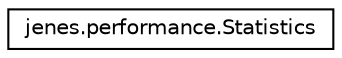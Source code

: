 digraph "Representación gráfica de la clase"
{
  edge [fontname="Helvetica",fontsize="10",labelfontname="Helvetica",labelfontsize="10"];
  node [fontname="Helvetica",fontsize="10",shape=record];
  rankdir="LR";
  Node1 [label="jenes.performance.Statistics",height=0.2,width=0.4,color="black", fillcolor="white", style="filled",URL="$classjenes_1_1performance_1_1_statistics.html"];
}
